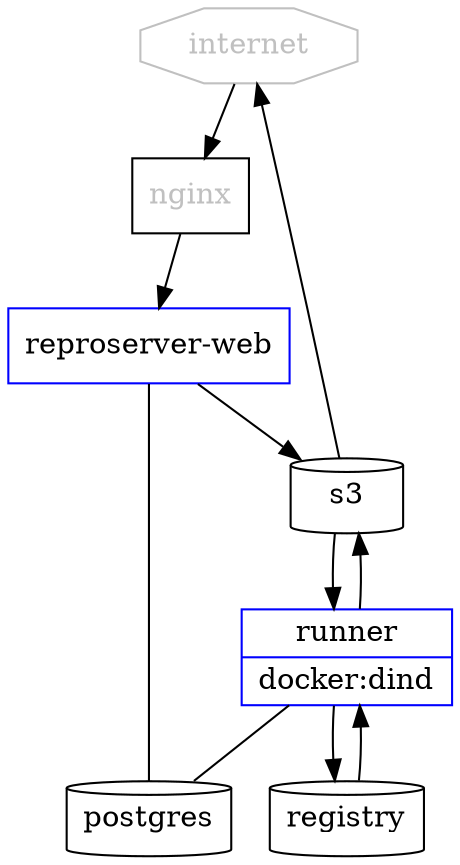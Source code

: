 digraph G {
    internet [color=grey, fontcolor=grey, shape=octagon];
    nginx [shape=rect, fontcolor=grey];
    "reproserver-web" [shape=box, color=blue];
    runner [color=blue, label="{ <f0> runner|<f1> docker:dind }", shape="record"];
    postgres [shape=cylinder];
    s3 [shape=cylinder];
    registry [shape=cylinder];


    internet -> nginx;
    nginx -> "reproserver-web";

    "reproserver-web" -> postgres [dir="none"];
    "reproserver-web" -> s3;
    s3 -> internet;

    runner -> postgres [dir="none"];
    s3 -> runner;
    runner -> s3;
    registry -> runner;
    runner -> registry;
}
